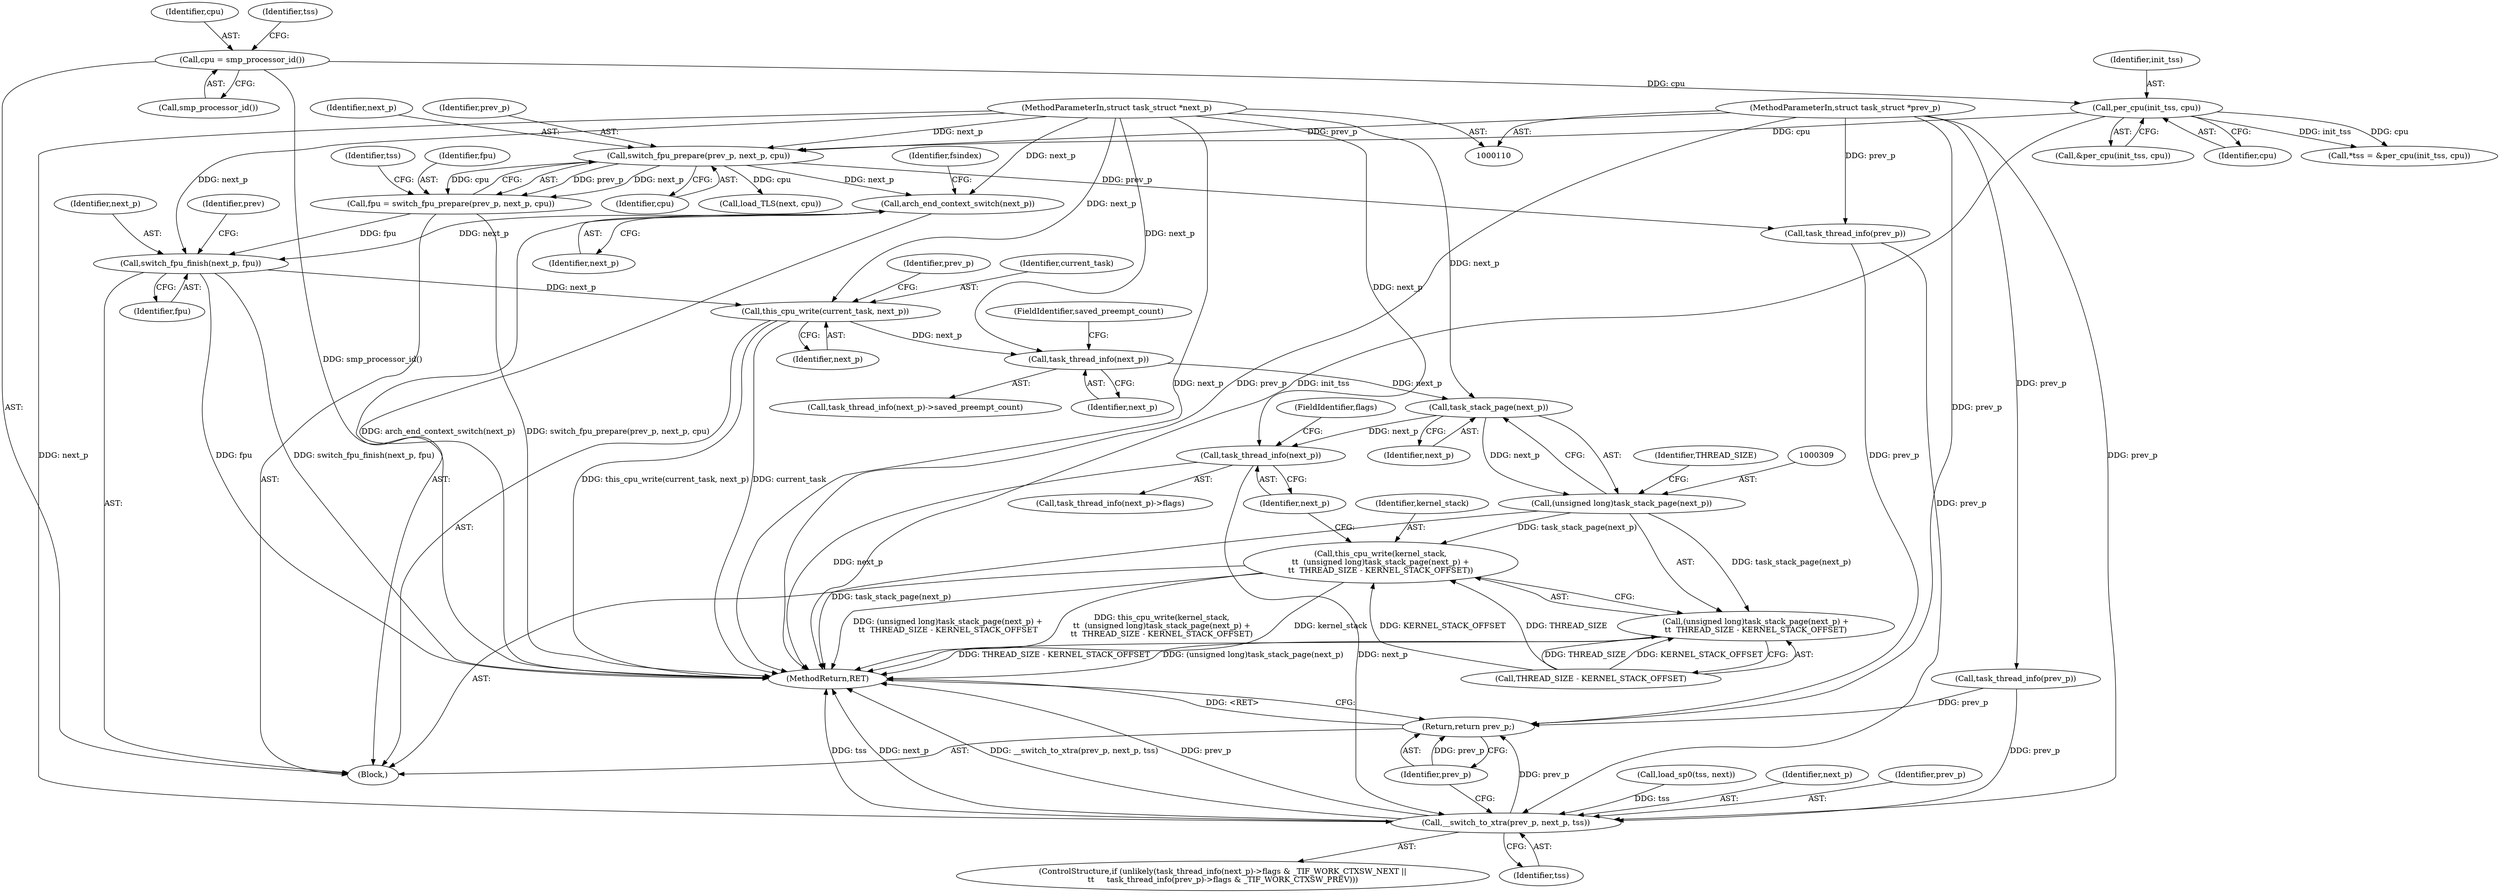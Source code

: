 digraph "0_linux_f647d7c155f069c1a068030255c300663516420e@API" {
"1000289" [label="(Call,this_cpu_write(current_task, next_p))"];
"1000275" [label="(Call,switch_fpu_finish(next_p, fpu))"];
"1000198" [label="(Call,arch_end_context_switch(next_p))"];
"1000144" [label="(Call,switch_fpu_prepare(prev_p, next_p, cpu))"];
"1000111" [label="(MethodParameterIn,struct task_struct *prev_p)"];
"1000112" [label="(MethodParameterIn,struct task_struct *next_p)"];
"1000136" [label="(Call,per_cpu(init_tss, cpu))"];
"1000129" [label="(Call,cpu = smp_processor_id())"];
"1000142" [label="(Call,fpu = switch_fpu_prepare(prev_p, next_p, cpu))"];
"1000302" [label="(Call,task_thread_info(next_p))"];
"1000310" [label="(Call,task_stack_page(next_p))"];
"1000308" [label="(Call,(unsigned long)task_stack_page(next_p))"];
"1000305" [label="(Call,this_cpu_write(kernel_stack,\n\t\t  (unsigned long)task_stack_page(next_p) +\n\t\t  THREAD_SIZE - KERNEL_STACK_OFFSET))"];
"1000307" [label="(Call,(unsigned long)task_stack_page(next_p) +\n\t\t  THREAD_SIZE - KERNEL_STACK_OFFSET)"];
"1000320" [label="(Call,task_thread_info(next_p))"];
"1000330" [label="(Call,__switch_to_xtra(prev_p, next_p, tss))"];
"1000334" [label="(Return,return prev_p;)"];
"1000145" [label="(Identifier,prev_p)"];
"1000315" [label="(ControlStructure,if (unlikely(task_thread_info(next_p)->flags & _TIF_WORK_CTXSW_NEXT ||\n\t\t     task_thread_info(prev_p)->flags & _TIF_WORK_CTXSW_PREV)))"];
"1000149" [label="(Identifier,tss)"];
"1000322" [label="(FieldIdentifier,flags)"];
"1000146" [label="(Identifier,next_p)"];
"1000280" [label="(Identifier,prev)"];
"1000142" [label="(Call,fpu = switch_fpu_prepare(prev_p, next_p, cpu))"];
"1000294" [label="(Call,task_thread_info(prev_p))"];
"1000321" [label="(Identifier,next_p)"];
"1000203" [label="(Identifier,fsindex)"];
"1000291" [label="(Identifier,next_p)"];
"1000137" [label="(Identifier,init_tss)"];
"1000306" [label="(Identifier,kernel_stack)"];
"1000335" [label="(Identifier,prev_p)"];
"1000130" [label="(Identifier,cpu)"];
"1000111" [label="(MethodParameterIn,struct task_struct *prev_p)"];
"1000305" [label="(Call,this_cpu_write(kernel_stack,\n\t\t  (unsigned long)task_stack_page(next_p) +\n\t\t  THREAD_SIZE - KERNEL_STACK_OFFSET))"];
"1000330" [label="(Call,__switch_to_xtra(prev_p, next_p, tss))"];
"1000308" [label="(Call,(unsigned long)task_stack_page(next_p))"];
"1000301" [label="(Call,task_thread_info(next_p)->saved_preempt_count)"];
"1000148" [label="(Call,load_sp0(tss, next))"];
"1000144" [label="(Call,switch_fpu_prepare(prev_p, next_p, cpu))"];
"1000112" [label="(MethodParameterIn,struct task_struct *next_p)"];
"1000312" [label="(Call,THREAD_SIZE - KERNEL_STACK_OFFSET)"];
"1000304" [label="(FieldIdentifier,saved_preempt_count)"];
"1000276" [label="(Identifier,next_p)"];
"1000289" [label="(Call,this_cpu_write(current_task, next_p))"];
"1000113" [label="(Block,)"];
"1000290" [label="(Identifier,current_task)"];
"1000332" [label="(Identifier,next_p)"];
"1000135" [label="(Call,&per_cpu(init_tss, cpu))"];
"1000331" [label="(Identifier,prev_p)"];
"1000303" [label="(Identifier,next_p)"];
"1000277" [label="(Identifier,fpu)"];
"1000313" [label="(Identifier,THREAD_SIZE)"];
"1000311" [label="(Identifier,next_p)"];
"1000336" [label="(MethodReturn,RET)"];
"1000326" [label="(Call,task_thread_info(prev_p))"];
"1000199" [label="(Identifier,next_p)"];
"1000334" [label="(Return,return prev_p;)"];
"1000310" [label="(Call,task_stack_page(next_p))"];
"1000195" [label="(Call,load_TLS(next, cpu))"];
"1000136" [label="(Call,per_cpu(init_tss, cpu))"];
"1000143" [label="(Identifier,fpu)"];
"1000275" [label="(Call,switch_fpu_finish(next_p, fpu))"];
"1000333" [label="(Identifier,tss)"];
"1000131" [label="(Call,smp_processor_id())"];
"1000295" [label="(Identifier,prev_p)"];
"1000133" [label="(Call,*tss = &per_cpu(init_tss, cpu))"];
"1000302" [label="(Call,task_thread_info(next_p))"];
"1000307" [label="(Call,(unsigned long)task_stack_page(next_p) +\n\t\t  THREAD_SIZE - KERNEL_STACK_OFFSET)"];
"1000134" [label="(Identifier,tss)"];
"1000198" [label="(Call,arch_end_context_switch(next_p))"];
"1000138" [label="(Identifier,cpu)"];
"1000320" [label="(Call,task_thread_info(next_p))"];
"1000147" [label="(Identifier,cpu)"];
"1000319" [label="(Call,task_thread_info(next_p)->flags)"];
"1000129" [label="(Call,cpu = smp_processor_id())"];
"1000289" -> "1000113"  [label="AST: "];
"1000289" -> "1000291"  [label="CFG: "];
"1000290" -> "1000289"  [label="AST: "];
"1000291" -> "1000289"  [label="AST: "];
"1000295" -> "1000289"  [label="CFG: "];
"1000289" -> "1000336"  [label="DDG: current_task"];
"1000289" -> "1000336"  [label="DDG: this_cpu_write(current_task, next_p)"];
"1000275" -> "1000289"  [label="DDG: next_p"];
"1000112" -> "1000289"  [label="DDG: next_p"];
"1000289" -> "1000302"  [label="DDG: next_p"];
"1000275" -> "1000113"  [label="AST: "];
"1000275" -> "1000277"  [label="CFG: "];
"1000276" -> "1000275"  [label="AST: "];
"1000277" -> "1000275"  [label="AST: "];
"1000280" -> "1000275"  [label="CFG: "];
"1000275" -> "1000336"  [label="DDG: switch_fpu_finish(next_p, fpu)"];
"1000275" -> "1000336"  [label="DDG: fpu"];
"1000198" -> "1000275"  [label="DDG: next_p"];
"1000112" -> "1000275"  [label="DDG: next_p"];
"1000142" -> "1000275"  [label="DDG: fpu"];
"1000198" -> "1000113"  [label="AST: "];
"1000198" -> "1000199"  [label="CFG: "];
"1000199" -> "1000198"  [label="AST: "];
"1000203" -> "1000198"  [label="CFG: "];
"1000198" -> "1000336"  [label="DDG: arch_end_context_switch(next_p)"];
"1000144" -> "1000198"  [label="DDG: next_p"];
"1000112" -> "1000198"  [label="DDG: next_p"];
"1000144" -> "1000142"  [label="AST: "];
"1000144" -> "1000147"  [label="CFG: "];
"1000145" -> "1000144"  [label="AST: "];
"1000146" -> "1000144"  [label="AST: "];
"1000147" -> "1000144"  [label="AST: "];
"1000142" -> "1000144"  [label="CFG: "];
"1000144" -> "1000142"  [label="DDG: prev_p"];
"1000144" -> "1000142"  [label="DDG: next_p"];
"1000144" -> "1000142"  [label="DDG: cpu"];
"1000111" -> "1000144"  [label="DDG: prev_p"];
"1000112" -> "1000144"  [label="DDG: next_p"];
"1000136" -> "1000144"  [label="DDG: cpu"];
"1000144" -> "1000195"  [label="DDG: cpu"];
"1000144" -> "1000294"  [label="DDG: prev_p"];
"1000111" -> "1000110"  [label="AST: "];
"1000111" -> "1000336"  [label="DDG: prev_p"];
"1000111" -> "1000294"  [label="DDG: prev_p"];
"1000111" -> "1000326"  [label="DDG: prev_p"];
"1000111" -> "1000330"  [label="DDG: prev_p"];
"1000111" -> "1000334"  [label="DDG: prev_p"];
"1000112" -> "1000110"  [label="AST: "];
"1000112" -> "1000336"  [label="DDG: next_p"];
"1000112" -> "1000302"  [label="DDG: next_p"];
"1000112" -> "1000310"  [label="DDG: next_p"];
"1000112" -> "1000320"  [label="DDG: next_p"];
"1000112" -> "1000330"  [label="DDG: next_p"];
"1000136" -> "1000135"  [label="AST: "];
"1000136" -> "1000138"  [label="CFG: "];
"1000137" -> "1000136"  [label="AST: "];
"1000138" -> "1000136"  [label="AST: "];
"1000135" -> "1000136"  [label="CFG: "];
"1000136" -> "1000336"  [label="DDG: init_tss"];
"1000136" -> "1000133"  [label="DDG: init_tss"];
"1000136" -> "1000133"  [label="DDG: cpu"];
"1000129" -> "1000136"  [label="DDG: cpu"];
"1000129" -> "1000113"  [label="AST: "];
"1000129" -> "1000131"  [label="CFG: "];
"1000130" -> "1000129"  [label="AST: "];
"1000131" -> "1000129"  [label="AST: "];
"1000134" -> "1000129"  [label="CFG: "];
"1000129" -> "1000336"  [label="DDG: smp_processor_id()"];
"1000142" -> "1000113"  [label="AST: "];
"1000143" -> "1000142"  [label="AST: "];
"1000149" -> "1000142"  [label="CFG: "];
"1000142" -> "1000336"  [label="DDG: switch_fpu_prepare(prev_p, next_p, cpu)"];
"1000302" -> "1000301"  [label="AST: "];
"1000302" -> "1000303"  [label="CFG: "];
"1000303" -> "1000302"  [label="AST: "];
"1000304" -> "1000302"  [label="CFG: "];
"1000302" -> "1000310"  [label="DDG: next_p"];
"1000310" -> "1000308"  [label="AST: "];
"1000310" -> "1000311"  [label="CFG: "];
"1000311" -> "1000310"  [label="AST: "];
"1000308" -> "1000310"  [label="CFG: "];
"1000310" -> "1000308"  [label="DDG: next_p"];
"1000310" -> "1000320"  [label="DDG: next_p"];
"1000308" -> "1000307"  [label="AST: "];
"1000309" -> "1000308"  [label="AST: "];
"1000313" -> "1000308"  [label="CFG: "];
"1000308" -> "1000336"  [label="DDG: task_stack_page(next_p)"];
"1000308" -> "1000305"  [label="DDG: task_stack_page(next_p)"];
"1000308" -> "1000307"  [label="DDG: task_stack_page(next_p)"];
"1000305" -> "1000113"  [label="AST: "];
"1000305" -> "1000307"  [label="CFG: "];
"1000306" -> "1000305"  [label="AST: "];
"1000307" -> "1000305"  [label="AST: "];
"1000321" -> "1000305"  [label="CFG: "];
"1000305" -> "1000336"  [label="DDG: this_cpu_write(kernel_stack,\n\t\t  (unsigned long)task_stack_page(next_p) +\n\t\t  THREAD_SIZE - KERNEL_STACK_OFFSET)"];
"1000305" -> "1000336"  [label="DDG: (unsigned long)task_stack_page(next_p) +\n\t\t  THREAD_SIZE - KERNEL_STACK_OFFSET"];
"1000305" -> "1000336"  [label="DDG: kernel_stack"];
"1000312" -> "1000305"  [label="DDG: THREAD_SIZE"];
"1000312" -> "1000305"  [label="DDG: KERNEL_STACK_OFFSET"];
"1000307" -> "1000312"  [label="CFG: "];
"1000312" -> "1000307"  [label="AST: "];
"1000307" -> "1000336"  [label="DDG: THREAD_SIZE - KERNEL_STACK_OFFSET"];
"1000307" -> "1000336"  [label="DDG: (unsigned long)task_stack_page(next_p)"];
"1000312" -> "1000307"  [label="DDG: THREAD_SIZE"];
"1000312" -> "1000307"  [label="DDG: KERNEL_STACK_OFFSET"];
"1000320" -> "1000319"  [label="AST: "];
"1000320" -> "1000321"  [label="CFG: "];
"1000321" -> "1000320"  [label="AST: "];
"1000322" -> "1000320"  [label="CFG: "];
"1000320" -> "1000336"  [label="DDG: next_p"];
"1000320" -> "1000330"  [label="DDG: next_p"];
"1000330" -> "1000315"  [label="AST: "];
"1000330" -> "1000333"  [label="CFG: "];
"1000331" -> "1000330"  [label="AST: "];
"1000332" -> "1000330"  [label="AST: "];
"1000333" -> "1000330"  [label="AST: "];
"1000335" -> "1000330"  [label="CFG: "];
"1000330" -> "1000336"  [label="DDG: prev_p"];
"1000330" -> "1000336"  [label="DDG: tss"];
"1000330" -> "1000336"  [label="DDG: next_p"];
"1000330" -> "1000336"  [label="DDG: __switch_to_xtra(prev_p, next_p, tss)"];
"1000294" -> "1000330"  [label="DDG: prev_p"];
"1000326" -> "1000330"  [label="DDG: prev_p"];
"1000148" -> "1000330"  [label="DDG: tss"];
"1000330" -> "1000334"  [label="DDG: prev_p"];
"1000334" -> "1000113"  [label="AST: "];
"1000334" -> "1000335"  [label="CFG: "];
"1000335" -> "1000334"  [label="AST: "];
"1000336" -> "1000334"  [label="CFG: "];
"1000334" -> "1000336"  [label="DDG: <RET>"];
"1000335" -> "1000334"  [label="DDG: prev_p"];
"1000294" -> "1000334"  [label="DDG: prev_p"];
"1000326" -> "1000334"  [label="DDG: prev_p"];
}
